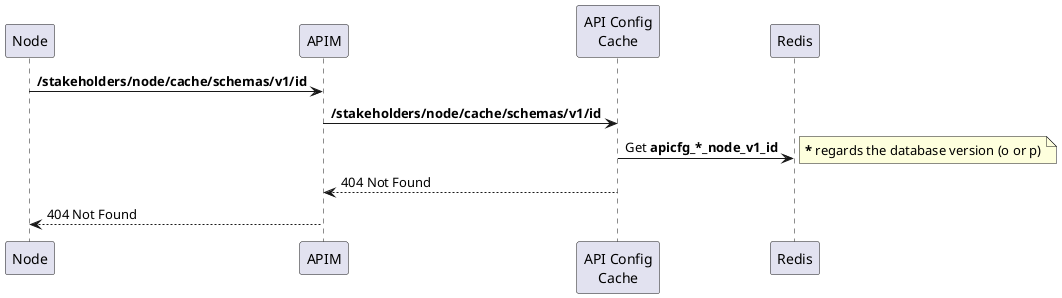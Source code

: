 /'
Scenario 03:
  Node retrieves last cache version id, but it is not present on Redis
'/
@startuml
Node -> APIM: <b>/stakeholders/node/cache/schemas/v1/id</b>
APIM -> "API Config\nCache": <b>/stakeholders/node/cache/schemas/v1/id</b>
"API Config\nCache" -> Redis: Get <b>apicfg_*_node_v1_id
note right
  <b>*</b> regards the database version (o or p)
end note
"API Config\nCache" --> APIM: 404 Not Found
APIM --> Node: 404 Not Found
@enduml
